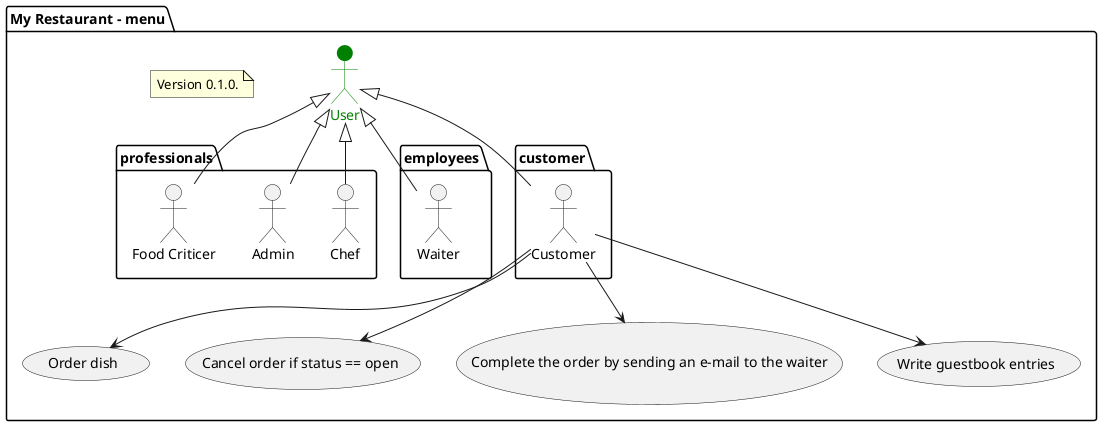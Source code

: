 @startuml
package "My Restaurant - menu" {
    
    actor User as u #green;line:green;text:green;

    package professionals {
        actor Chef as ch
        actor Admin as a
        actor "Food Criticer" as fc
    }
    package employees {
        
        actor Waiter as w
    }
    package customer {
        actor Customer as c  
    }

    note "Version 0.1.0." as n1 

    u <|-- c
    u <|-- w
    u <|-- a
    u <|-- ch
    u <|-- fc

    usecase "Order dish" as UC0
    usecase "Cancel order if status == open" as UC1
    usecase "Complete the order by sending an e-mail to the waiter" as UC2
    usecase "Write guestbook entries" as UC3

    c --> UC0
    c --> UC1
    c --> UC2
    c --> UC3
}


@enduml